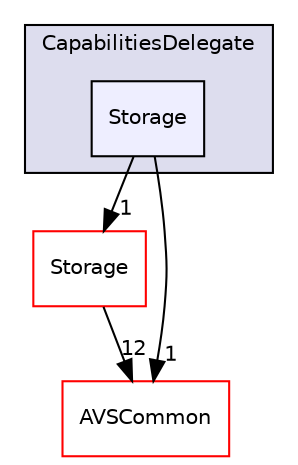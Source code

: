 digraph "/workplace/avs-device-sdk/CapabilitiesDelegate/include/CapabilitiesDelegate/Storage" {
  compound=true
  node [ fontsize="10", fontname="Helvetica"];
  edge [ labelfontsize="10", labelfontname="Helvetica"];
  subgraph clusterdir_118307bc9c346d5babffb00d17eeffb2 {
    graph [ bgcolor="#ddddee", pencolor="black", label="CapabilitiesDelegate" fontname="Helvetica", fontsize="10", URL="dir_118307bc9c346d5babffb00d17eeffb2.html"]
  dir_b413303609d89c8cc710544930b79b98 [shape=box, label="Storage", style="filled", fillcolor="#eeeeff", pencolor="black", URL="dir_b413303609d89c8cc710544930b79b98.html"];
  }
  dir_d29c5f5a2915d6c5388c9daae4f109c7 [shape=box label="Storage" fillcolor="white" style="filled" color="red" URL="dir_d29c5f5a2915d6c5388c9daae4f109c7.html"];
  dir_13e65effb2bde530b17b3d5eefcd0266 [shape=box label="AVSCommon" fillcolor="white" style="filled" color="red" URL="dir_13e65effb2bde530b17b3d5eefcd0266.html"];
  dir_d29c5f5a2915d6c5388c9daae4f109c7->dir_13e65effb2bde530b17b3d5eefcd0266 [headlabel="12", labeldistance=1.5 headhref="dir_000793_000017.html"];
  dir_b413303609d89c8cc710544930b79b98->dir_d29c5f5a2915d6c5388c9daae4f109c7 [headlabel="1", labeldistance=1.5 headhref="dir_000416_000793.html"];
  dir_b413303609d89c8cc710544930b79b98->dir_13e65effb2bde530b17b3d5eefcd0266 [headlabel="1", labeldistance=1.5 headhref="dir_000416_000017.html"];
}

